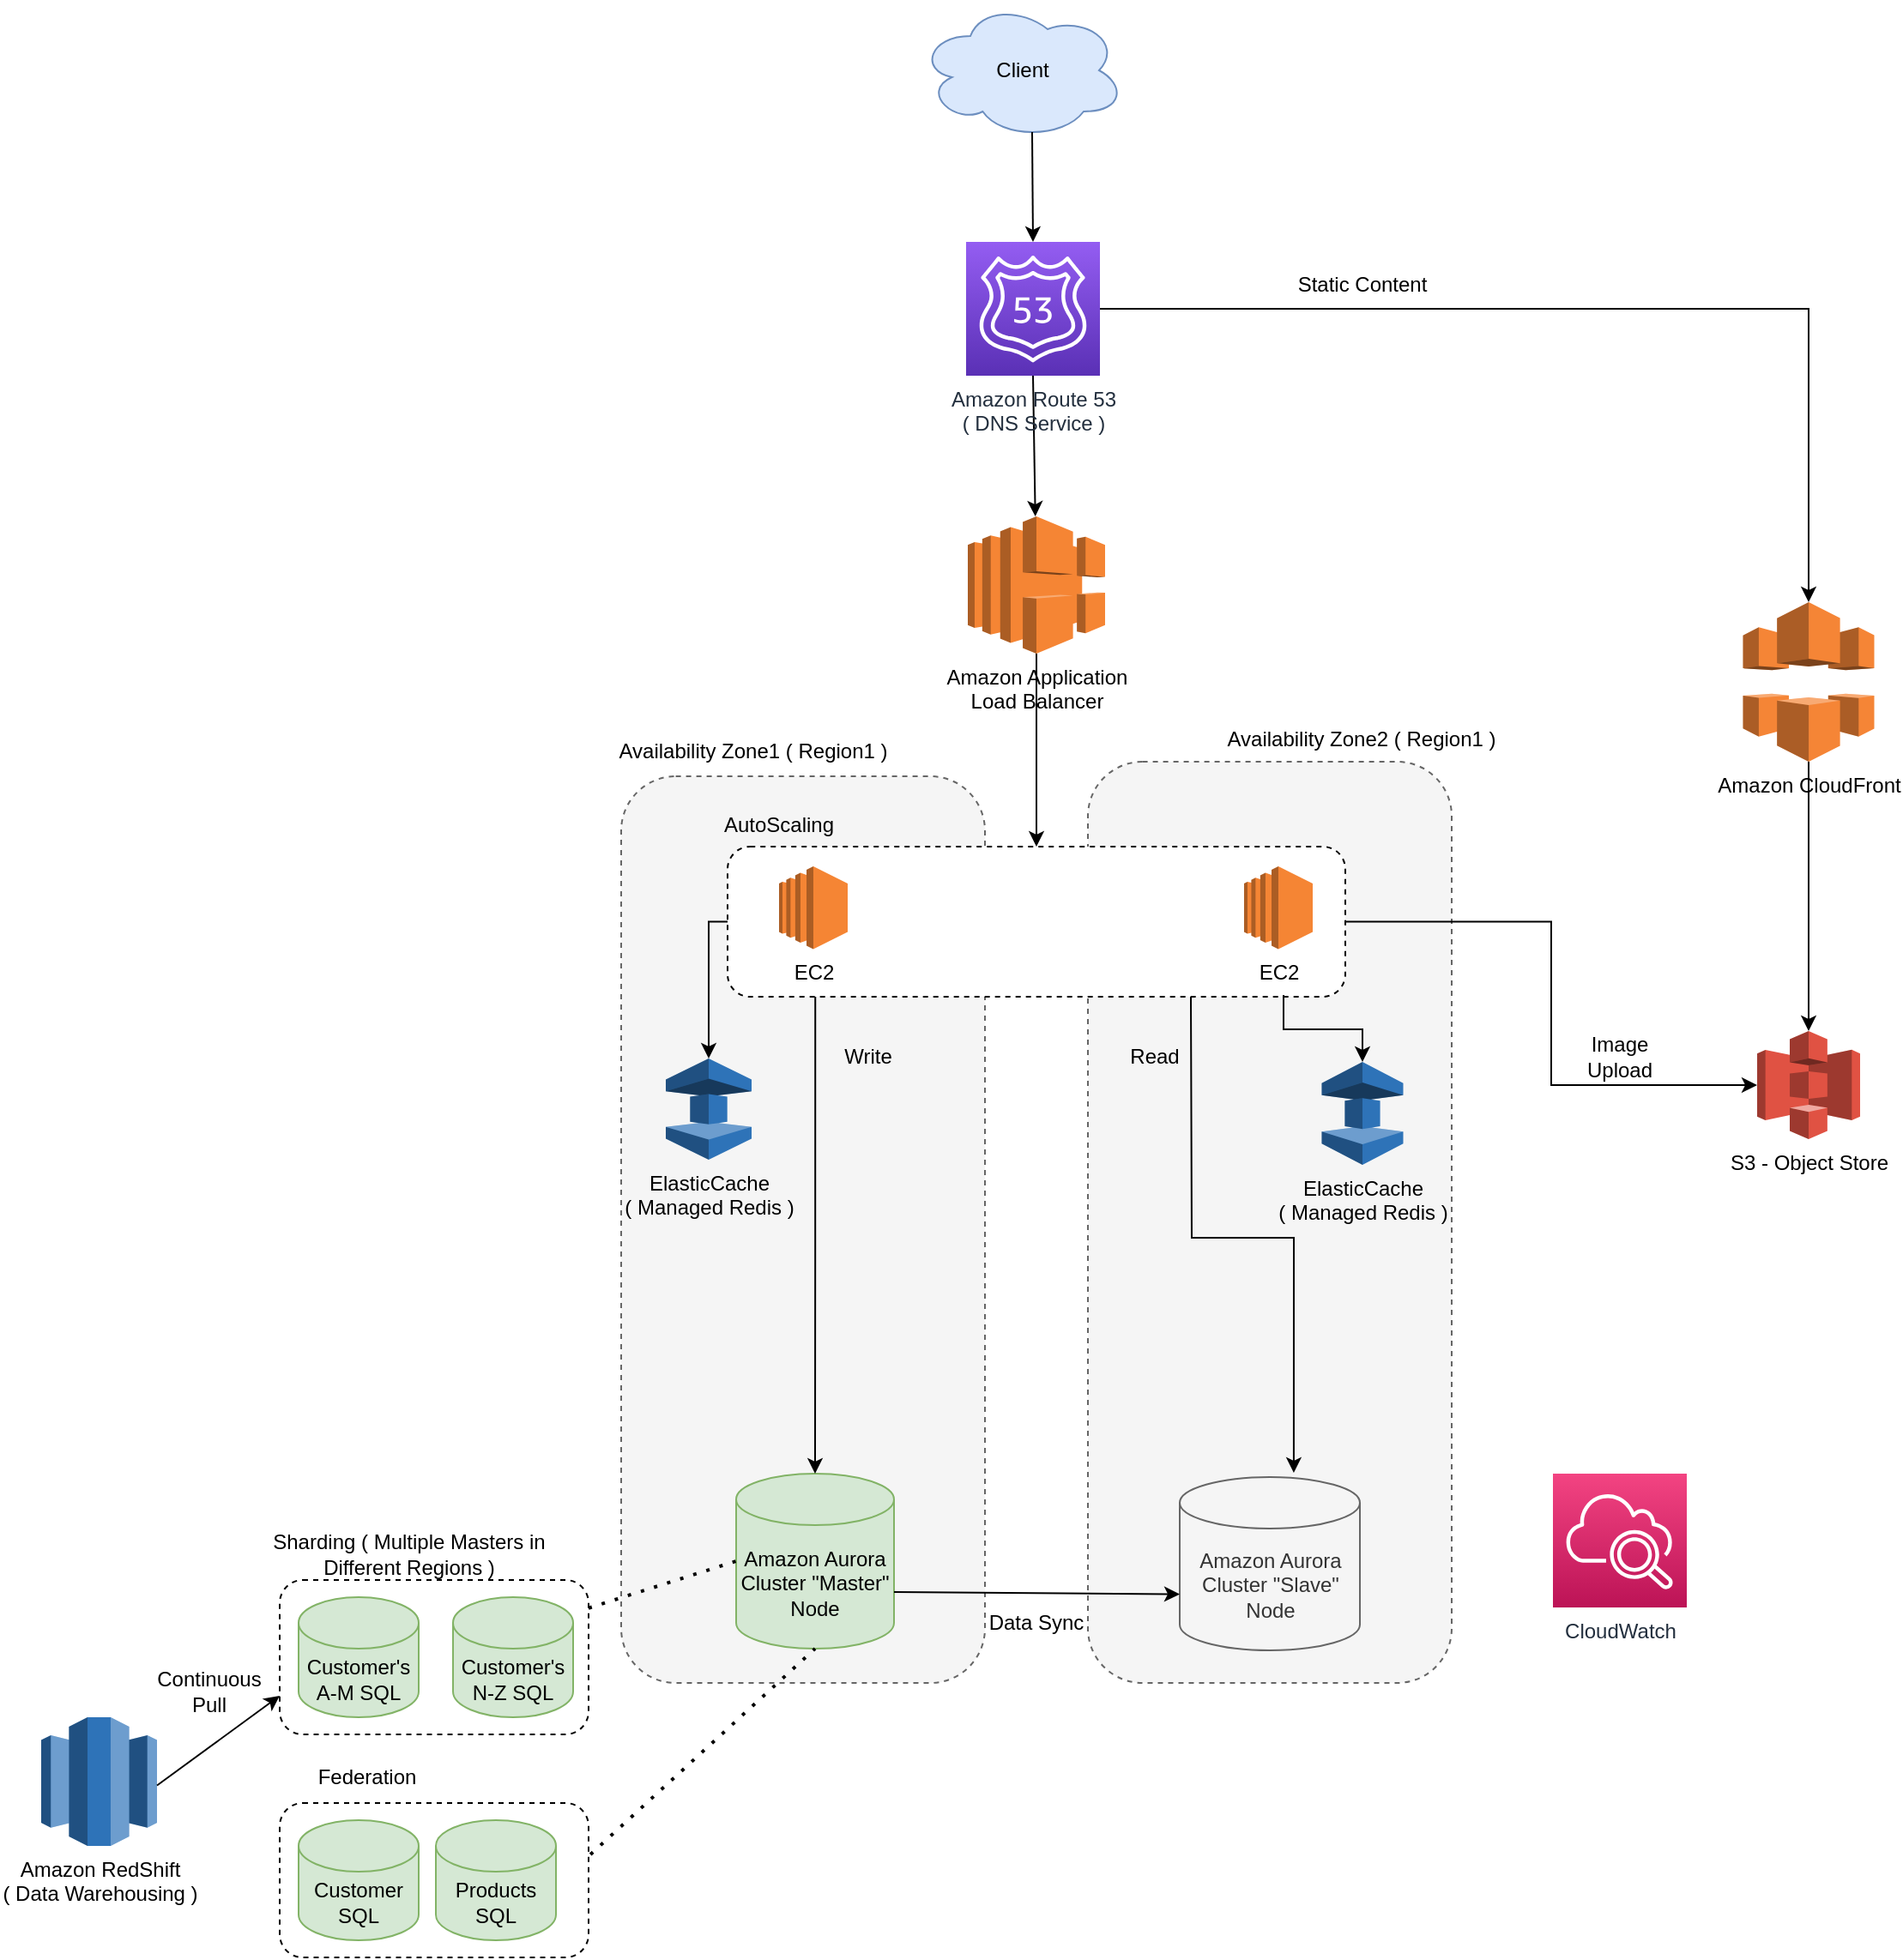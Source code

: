 <mxfile version="20.2.3" type="github">
  <diagram id="onmVZMC7TlNop5oKB3UY" name="Page-1">
    <mxGraphModel dx="1796" dy="1630" grid="1" gridSize="10" guides="1" tooltips="1" connect="1" arrows="1" fold="1" page="1" pageScale="1" pageWidth="850" pageHeight="1100" math="0" shadow="0">
      <root>
        <mxCell id="0" />
        <mxCell id="1" parent="0" />
        <mxCell id="aEOiDf8z2A1y91HWuHEK-3" value="" style="rounded=1;whiteSpace=wrap;html=1;dashed=1;fillColor=#f5f5f5;fontColor=#333333;strokeColor=#666666;" parent="1" vertex="1">
          <mxGeometry x="360" y="-177" width="212" height="537" as="geometry" />
        </mxCell>
        <mxCell id="aEOiDf8z2A1y91HWuHEK-2" value="" style="rounded=1;whiteSpace=wrap;html=1;dashed=1;fillColor=#f5f5f5;fontColor=#333333;strokeColor=#666666;" parent="1" vertex="1">
          <mxGeometry x="88" y="-168.5" width="212" height="528.5" as="geometry" />
        </mxCell>
        <mxCell id="gxSmxHNSXOMdhkajosie-10" value="" style="rounded=1;whiteSpace=wrap;html=1;dashed=1;" parent="1" vertex="1">
          <mxGeometry x="150" y="-127.5" width="360" height="87.5" as="geometry" />
        </mxCell>
        <mxCell id="0BLKtr6tW4kkjmVhm_gT-1" value="Amazon Aurora Cluster &quot;Master&quot; Node" style="shape=cylinder3;whiteSpace=wrap;html=1;boundedLbl=1;backgroundOutline=1;size=15;fillColor=#d5e8d4;strokeColor=#82b366;" parent="1" vertex="1">
          <mxGeometry x="155" y="238" width="92" height="102" as="geometry" />
        </mxCell>
        <mxCell id="0BLKtr6tW4kkjmVhm_gT-7" value="" style="endArrow=classic;html=1;rounded=0;exitX=0.142;exitY=1;exitDx=0;exitDy=0;entryX=0.5;entryY=0;entryDx=0;entryDy=0;entryPerimeter=0;edgeStyle=orthogonalEdgeStyle;exitPerimeter=0;" parent="1" source="gxSmxHNSXOMdhkajosie-10" target="0BLKtr6tW4kkjmVhm_gT-1" edge="1">
          <mxGeometry width="50" height="50" relative="1" as="geometry">
            <mxPoint x="290" y="148" as="sourcePoint" />
            <mxPoint x="430" y="148" as="targetPoint" />
          </mxGeometry>
        </mxCell>
        <mxCell id="0BLKtr6tW4kkjmVhm_gT-8" value="Write" style="text;html=1;strokeColor=none;fillColor=none;align=center;verticalAlign=middle;whiteSpace=wrap;rounded=0;" parent="1" vertex="1">
          <mxGeometry x="201.5" y="-20" width="60" height="30" as="geometry" />
        </mxCell>
        <mxCell id="0BLKtr6tW4kkjmVhm_gT-11" value="Read" style="text;html=1;strokeColor=none;fillColor=none;align=center;verticalAlign=middle;whiteSpace=wrap;rounded=0;" parent="1" vertex="1">
          <mxGeometry x="369" y="-20" width="60" height="30" as="geometry" />
        </mxCell>
        <mxCell id="0BLKtr6tW4kkjmVhm_gT-12" value="" style="endArrow=classic;html=1;rounded=0;entryX=0.633;entryY=-0.025;entryDx=0;entryDy=0;entryPerimeter=0;edgeStyle=orthogonalEdgeStyle;" parent="1" target="0BLKtr6tW4kkjmVhm_gT-3" edge="1">
          <mxGeometry width="50" height="50" relative="1" as="geometry">
            <mxPoint x="420" y="-40" as="sourcePoint" />
            <mxPoint x="430" y="138" as="targetPoint" />
          </mxGeometry>
        </mxCell>
        <mxCell id="0BLKtr6tW4kkjmVhm_gT-16" value="Data Sync" style="text;html=1;strokeColor=none;fillColor=none;align=center;verticalAlign=middle;whiteSpace=wrap;rounded=0;" parent="1" vertex="1">
          <mxGeometry x="300" y="310" width="60" height="30" as="geometry" />
        </mxCell>
        <mxCell id="gxSmxHNSXOMdhkajosie-2" value="Amazon Application &lt;br&gt;Load Balancer" style="outlineConnect=0;dashed=0;verticalLabelPosition=bottom;verticalAlign=top;align=center;html=1;shape=mxgraph.aws3.elastic_load_balancing;fillColor=#F58534;gradientColor=none;" parent="1" vertex="1">
          <mxGeometry x="290" y="-320" width="80" height="80" as="geometry" />
        </mxCell>
        <mxCell id="gxSmxHNSXOMdhkajosie-3" value="Client" style="ellipse;shape=cloud;whiteSpace=wrap;html=1;fillColor=#dae8fc;strokeColor=#6c8ebf;" parent="1" vertex="1">
          <mxGeometry x="261.5" y="-620" width="120" height="80" as="geometry" />
        </mxCell>
        <mxCell id="gxSmxHNSXOMdhkajosie-4" value="" style="endArrow=classic;html=1;rounded=0;exitX=0.5;exitY=1;exitDx=0;exitDy=0;exitPerimeter=0;" parent="1" source="Na6hdPi10sbFOHIolOGf-2" target="gxSmxHNSXOMdhkajosie-2" edge="1">
          <mxGeometry width="50" height="50" relative="1" as="geometry">
            <mxPoint x="380" y="-220" as="sourcePoint" />
            <mxPoint x="430" y="-270" as="targetPoint" />
          </mxGeometry>
        </mxCell>
        <mxCell id="gxSmxHNSXOMdhkajosie-7" value="" style="endArrow=classic;html=1;rounded=0;exitX=0.5;exitY=1;exitDx=0;exitDy=0;exitPerimeter=0;" parent="1" source="gxSmxHNSXOMdhkajosie-2" target="gxSmxHNSXOMdhkajosie-10" edge="1">
          <mxGeometry width="50" height="50" relative="1" as="geometry">
            <mxPoint x="380" y="-140" as="sourcePoint" />
            <mxPoint x="328" y="-140" as="targetPoint" />
          </mxGeometry>
        </mxCell>
        <mxCell id="gxSmxHNSXOMdhkajosie-8" value="ElasticCache &lt;br&gt;( Managed Redis )" style="outlineConnect=0;dashed=0;verticalLabelPosition=bottom;verticalAlign=top;align=center;html=1;shape=mxgraph.aws3.elasticache;fillColor=#2E73B8;gradientColor=none;" parent="1" vertex="1">
          <mxGeometry x="496.25" y="-2" width="47.5" height="60" as="geometry" />
        </mxCell>
        <mxCell id="gxSmxHNSXOMdhkajosie-11" value="AutoScaling" style="text;html=1;strokeColor=none;fillColor=none;align=center;verticalAlign=middle;whiteSpace=wrap;rounded=0;dashed=1;" parent="1" vertex="1">
          <mxGeometry x="150" y="-155.5" width="60" height="30" as="geometry" />
        </mxCell>
        <mxCell id="gxSmxHNSXOMdhkajosie-13" value="S3 - Object Store" style="outlineConnect=0;dashed=0;verticalLabelPosition=bottom;verticalAlign=top;align=center;html=1;shape=mxgraph.aws3.s3;fillColor=#E05243;gradientColor=none;" parent="1" vertex="1">
          <mxGeometry x="750" y="-20" width="60" height="63" as="geometry" />
        </mxCell>
        <mxCell id="gxSmxHNSXOMdhkajosie-14" value="Amazon CloudFront" style="outlineConnect=0;dashed=0;verticalLabelPosition=bottom;verticalAlign=top;align=center;html=1;shape=mxgraph.aws3.cloudfront;fillColor=#F58536;gradientColor=none;" parent="1" vertex="1">
          <mxGeometry x="741.75" y="-270" width="76.5" height="93" as="geometry" />
        </mxCell>
        <mxCell id="gxSmxHNSXOMdhkajosie-15" value="" style="endArrow=classic;html=1;rounded=0;exitX=1;exitY=0.5;exitDx=0;exitDy=0;exitPerimeter=0;entryX=0.5;entryY=0;entryDx=0;entryDy=0;entryPerimeter=0;edgeStyle=orthogonalEdgeStyle;" parent="1" source="Na6hdPi10sbFOHIolOGf-2" target="gxSmxHNSXOMdhkajosie-14" edge="1">
          <mxGeometry width="50" height="50" relative="1" as="geometry">
            <mxPoint x="380" y="-190" as="sourcePoint" />
            <mxPoint x="430" y="-240" as="targetPoint" />
          </mxGeometry>
        </mxCell>
        <mxCell id="gxSmxHNSXOMdhkajosie-16" value="" style="endArrow=classic;html=1;rounded=0;entryX=0.5;entryY=0;entryDx=0;entryDy=0;entryPerimeter=0;" parent="1" source="gxSmxHNSXOMdhkajosie-14" target="gxSmxHNSXOMdhkajosie-13" edge="1">
          <mxGeometry width="50" height="50" relative="1" as="geometry">
            <mxPoint x="380" y="130" as="sourcePoint" />
            <mxPoint x="678" y="130" as="targetPoint" />
          </mxGeometry>
        </mxCell>
        <mxCell id="gxSmxHNSXOMdhkajosie-17" value="" style="rounded=1;whiteSpace=wrap;html=1;dashed=1;" parent="1" vertex="1">
          <mxGeometry x="-111" y="300" width="180" height="90" as="geometry" />
        </mxCell>
        <mxCell id="gxSmxHNSXOMdhkajosie-18" value="Customer&#39;s A-M SQL" style="shape=cylinder3;whiteSpace=wrap;html=1;boundedLbl=1;backgroundOutline=1;size=15;fillColor=#d5e8d4;strokeColor=#82b366;" parent="1" vertex="1">
          <mxGeometry x="-100" y="310" width="70" height="70" as="geometry" />
        </mxCell>
        <mxCell id="gxSmxHNSXOMdhkajosie-19" value="Customer&#39;s N-Z SQL" style="shape=cylinder3;whiteSpace=wrap;html=1;boundedLbl=1;backgroundOutline=1;size=15;fillColor=#d5e8d4;strokeColor=#82b366;" parent="1" vertex="1">
          <mxGeometry x="-10" y="310" width="70" height="70" as="geometry" />
        </mxCell>
        <mxCell id="gxSmxHNSXOMdhkajosie-20" value="Sharding ( Multiple Masters in Different Regions )" style="text;html=1;strokeColor=none;fillColor=none;align=center;verticalAlign=middle;whiteSpace=wrap;rounded=0;dashed=1;" parent="1" vertex="1">
          <mxGeometry x="-132.5" y="270" width="192.5" height="30" as="geometry" />
        </mxCell>
        <mxCell id="gxSmxHNSXOMdhkajosie-21" value="" style="rounded=1;whiteSpace=wrap;html=1;dashed=1;" parent="1" vertex="1">
          <mxGeometry x="-111" y="430" width="180" height="90" as="geometry" />
        </mxCell>
        <mxCell id="gxSmxHNSXOMdhkajosie-22" value="Customer SQL" style="shape=cylinder3;whiteSpace=wrap;html=1;boundedLbl=1;backgroundOutline=1;size=15;fillColor=#d5e8d4;strokeColor=#82b366;" parent="1" vertex="1">
          <mxGeometry x="-100" y="440" width="70" height="70" as="geometry" />
        </mxCell>
        <mxCell id="gxSmxHNSXOMdhkajosie-23" value="Products SQL" style="shape=cylinder3;whiteSpace=wrap;html=1;boundedLbl=1;backgroundOutline=1;size=15;fillColor=#d5e8d4;strokeColor=#82b366;" parent="1" vertex="1">
          <mxGeometry x="-20" y="440" width="70" height="70" as="geometry" />
        </mxCell>
        <mxCell id="gxSmxHNSXOMdhkajosie-24" value="Federation" style="text;html=1;strokeColor=none;fillColor=none;align=center;verticalAlign=middle;whiteSpace=wrap;rounded=0;dashed=1;" parent="1" vertex="1">
          <mxGeometry x="-90" y="400" width="60" height="30" as="geometry" />
        </mxCell>
        <mxCell id="gxSmxHNSXOMdhkajosie-25" value="" style="endArrow=none;dashed=1;html=1;dashPattern=1 3;strokeWidth=2;rounded=0;entryX=0;entryY=0.5;entryDx=0;entryDy=0;entryPerimeter=0;" parent="1" source="gxSmxHNSXOMdhkajosie-17" target="0BLKtr6tW4kkjmVhm_gT-1" edge="1">
          <mxGeometry width="50" height="50" relative="1" as="geometry">
            <mxPoint x="240" y="410" as="sourcePoint" />
            <mxPoint x="290" y="360" as="targetPoint" />
          </mxGeometry>
        </mxCell>
        <mxCell id="gxSmxHNSXOMdhkajosie-26" value="" style="endArrow=none;dashed=1;html=1;dashPattern=1 3;strokeWidth=2;rounded=0;exitX=1.006;exitY=0.333;exitDx=0;exitDy=0;exitPerimeter=0;entryX=0.5;entryY=1;entryDx=0;entryDy=0;entryPerimeter=0;" parent="1" source="gxSmxHNSXOMdhkajosie-21" target="0BLKtr6tW4kkjmVhm_gT-1" edge="1">
          <mxGeometry width="50" height="50" relative="1" as="geometry">
            <mxPoint x="240" y="410" as="sourcePoint" />
            <mxPoint x="160" y="290" as="targetPoint" />
          </mxGeometry>
        </mxCell>
        <mxCell id="gxSmxHNSXOMdhkajosie-28" value="" style="endArrow=classic;html=1;rounded=0;exitX=1;exitY=0.5;exitDx=0;exitDy=0;entryX=0;entryY=0.5;entryDx=0;entryDy=0;edgeStyle=orthogonalEdgeStyle;entryPerimeter=0;" parent="1" source="gxSmxHNSXOMdhkajosie-10" target="gxSmxHNSXOMdhkajosie-13" edge="1">
          <mxGeometry width="50" height="50" relative="1" as="geometry">
            <mxPoint x="240" y="60" as="sourcePoint" />
            <mxPoint x="610" y="-94" as="targetPoint" />
          </mxGeometry>
        </mxCell>
        <mxCell id="gxSmxHNSXOMdhkajosie-38" value="Amazon RedShift &lt;br&gt;( Data Warehousing )" style="outlineConnect=0;dashed=0;verticalLabelPosition=bottom;verticalAlign=top;align=center;html=1;shape=mxgraph.aws3.redshift;fillColor=#2E73B8;gradientColor=none;" parent="1" vertex="1">
          <mxGeometry x="-250" y="380" width="67.5" height="75" as="geometry" />
        </mxCell>
        <mxCell id="gxSmxHNSXOMdhkajosie-39" value="" style="endArrow=classic;html=1;rounded=0;exitX=1;exitY=0.53;exitDx=0;exitDy=0;exitPerimeter=0;entryX=0;entryY=0.75;entryDx=0;entryDy=0;" parent="1" source="gxSmxHNSXOMdhkajosie-38" target="gxSmxHNSXOMdhkajosie-17" edge="1">
          <mxGeometry width="50" height="50" relative="1" as="geometry">
            <mxPoint x="30" y="410" as="sourcePoint" />
            <mxPoint x="80" y="360" as="targetPoint" />
          </mxGeometry>
        </mxCell>
        <mxCell id="gxSmxHNSXOMdhkajosie-40" value="Continuous Pull" style="text;html=1;strokeColor=none;fillColor=none;align=center;verticalAlign=middle;whiteSpace=wrap;rounded=0;dashed=1;" parent="1" vertex="1">
          <mxGeometry x="-182.5" y="350" width="60" height="30" as="geometry" />
        </mxCell>
        <mxCell id="Na6hdPi10sbFOHIolOGf-2" value="Amazon Route 53&lt;br&gt;( DNS Service )" style="sketch=0;points=[[0,0,0],[0.25,0,0],[0.5,0,0],[0.75,0,0],[1,0,0],[0,1,0],[0.25,1,0],[0.5,1,0],[0.75,1,0],[1,1,0],[0,0.25,0],[0,0.5,0],[0,0.75,0],[1,0.25,0],[1,0.5,0],[1,0.75,0]];outlineConnect=0;fontColor=#232F3E;gradientColor=#945DF2;gradientDirection=north;fillColor=#5A30B5;strokeColor=#ffffff;dashed=0;verticalLabelPosition=bottom;verticalAlign=top;align=center;html=1;fontSize=12;fontStyle=0;aspect=fixed;shape=mxgraph.aws4.resourceIcon;resIcon=mxgraph.aws4.route_53;" parent="1" vertex="1">
          <mxGeometry x="289" y="-480" width="78" height="78" as="geometry" />
        </mxCell>
        <mxCell id="Na6hdPi10sbFOHIolOGf-3" value="" style="endArrow=classic;html=1;rounded=0;exitX=0.55;exitY=0.95;exitDx=0;exitDy=0;exitPerimeter=0;entryX=0.5;entryY=0;entryDx=0;entryDy=0;entryPerimeter=0;" parent="1" source="gxSmxHNSXOMdhkajosie-3" target="Na6hdPi10sbFOHIolOGf-2" edge="1">
          <mxGeometry width="50" height="50" relative="1" as="geometry">
            <mxPoint x="530" y="-370" as="sourcePoint" />
            <mxPoint x="580" y="-420" as="targetPoint" />
          </mxGeometry>
        </mxCell>
        <mxCell id="Na6hdPi10sbFOHIolOGf-5" value="EC2" style="outlineConnect=0;dashed=0;verticalLabelPosition=bottom;verticalAlign=top;align=center;html=1;shape=mxgraph.aws3.ec2;fillColor=#F58534;gradientColor=none;" parent="1" vertex="1">
          <mxGeometry x="180" y="-116" width="40" height="48.25" as="geometry" />
        </mxCell>
        <mxCell id="Na6hdPi10sbFOHIolOGf-6" value="Static Content" style="text;html=1;strokeColor=none;fillColor=none;align=center;verticalAlign=middle;whiteSpace=wrap;rounded=0;" parent="1" vertex="1">
          <mxGeometry x="480" y="-470" width="80" height="30" as="geometry" />
        </mxCell>
        <mxCell id="Na6hdPi10sbFOHIolOGf-7" value="" style="endArrow=classic;html=1;rounded=0;exitX=0.9;exitY=0.989;exitDx=0;exitDy=0;entryX=0.5;entryY=0;entryDx=0;entryDy=0;entryPerimeter=0;edgeStyle=orthogonalEdgeStyle;exitPerimeter=0;" parent="1" source="gxSmxHNSXOMdhkajosie-10" target="gxSmxHNSXOMdhkajosie-8" edge="1">
          <mxGeometry width="50" height="50" relative="1" as="geometry">
            <mxPoint x="350" y="110" as="sourcePoint" />
            <mxPoint x="400" y="60" as="targetPoint" />
          </mxGeometry>
        </mxCell>
        <mxCell id="aEOiDf8z2A1y91HWuHEK-1" value="ElasticCache &lt;br&gt;( Managed Redis )" style="outlineConnect=0;dashed=0;verticalLabelPosition=bottom;verticalAlign=top;align=center;html=1;shape=mxgraph.aws3.elasticache;fillColor=#2E73B8;gradientColor=none;" parent="1" vertex="1">
          <mxGeometry x="114" y="-4" width="50" height="59" as="geometry" />
        </mxCell>
        <mxCell id="aEOiDf8z2A1y91HWuHEK-4" value="" style="endArrow=classic;html=1;rounded=0;entryX=0.5;entryY=0;entryDx=0;entryDy=0;entryPerimeter=0;edgeStyle=orthogonalEdgeStyle;exitX=0;exitY=0.5;exitDx=0;exitDy=0;" parent="1" source="gxSmxHNSXOMdhkajosie-10" target="aEOiDf8z2A1y91HWuHEK-1" edge="1">
          <mxGeometry width="50" height="50" relative="1" as="geometry">
            <mxPoint x="200" y="-40" as="sourcePoint" />
            <mxPoint x="410" y="-120" as="targetPoint" />
          </mxGeometry>
        </mxCell>
        <mxCell id="aEOiDf8z2A1y91HWuHEK-5" value="EC2" style="outlineConnect=0;dashed=0;verticalLabelPosition=bottom;verticalAlign=top;align=center;html=1;shape=mxgraph.aws3.ec2;fillColor=#F58534;gradientColor=none;" parent="1" vertex="1">
          <mxGeometry x="451" y="-116" width="40" height="48.25" as="geometry" />
        </mxCell>
        <mxCell id="aEOiDf8z2A1y91HWuHEK-6" value="Availability Zone1 ( Region1 )" style="text;html=1;strokeColor=none;fillColor=none;align=center;verticalAlign=middle;whiteSpace=wrap;rounded=0;" parent="1" vertex="1">
          <mxGeometry x="80" y="-198.5" width="170" height="30" as="geometry" />
        </mxCell>
        <mxCell id="aEOiDf8z2A1y91HWuHEK-7" value="Availability Zone2 ( Region1 )" style="text;html=1;strokeColor=none;fillColor=none;align=center;verticalAlign=middle;whiteSpace=wrap;rounded=0;" parent="1" vertex="1">
          <mxGeometry x="437" y="-205" width="165" height="30" as="geometry" />
        </mxCell>
        <mxCell id="0BLKtr6tW4kkjmVhm_gT-3" value="Amazon Aurora Cluster &quot;Slave&quot; Node" style="shape=cylinder3;whiteSpace=wrap;html=1;boundedLbl=1;backgroundOutline=1;size=15;fillColor=#f5f5f5;strokeColor=#666666;fontColor=#333333;" parent="1" vertex="1">
          <mxGeometry x="413.5" y="240" width="105" height="101" as="geometry" />
        </mxCell>
        <mxCell id="aEOiDf8z2A1y91HWuHEK-18" value="" style="endArrow=classic;html=1;rounded=0;exitX=1;exitY=0;exitDx=0;exitDy=69;exitPerimeter=0;entryX=0;entryY=0;entryDx=0;entryDy=68.25;entryPerimeter=0;" parent="1" source="0BLKtr6tW4kkjmVhm_gT-1" target="0BLKtr6tW4kkjmVhm_gT-3" edge="1">
          <mxGeometry width="50" height="50" relative="1" as="geometry">
            <mxPoint x="400" y="250" as="sourcePoint" />
            <mxPoint x="450" y="200" as="targetPoint" />
          </mxGeometry>
        </mxCell>
        <mxCell id="VerBMDBRh4YoSRX80HrU-1" value="Image Upload" style="text;html=1;strokeColor=none;fillColor=none;align=center;verticalAlign=middle;whiteSpace=wrap;rounded=0;" vertex="1" parent="1">
          <mxGeometry x="640" y="-20" width="60" height="30" as="geometry" />
        </mxCell>
        <mxCell id="VerBMDBRh4YoSRX80HrU-2" value="CloudWatch" style="sketch=0;points=[[0,0,0],[0.25,0,0],[0.5,0,0],[0.75,0,0],[1,0,0],[0,1,0],[0.25,1,0],[0.5,1,0],[0.75,1,0],[1,1,0],[0,0.25,0],[0,0.5,0],[0,0.75,0],[1,0.25,0],[1,0.5,0],[1,0.75,0]];points=[[0,0,0],[0.25,0,0],[0.5,0,0],[0.75,0,0],[1,0,0],[0,1,0],[0.25,1,0],[0.5,1,0],[0.75,1,0],[1,1,0],[0,0.25,0],[0,0.5,0],[0,0.75,0],[1,0.25,0],[1,0.5,0],[1,0.75,0]];outlineConnect=0;fontColor=#232F3E;gradientColor=#F34482;gradientDirection=north;fillColor=#BC1356;strokeColor=#ffffff;dashed=0;verticalLabelPosition=bottom;verticalAlign=top;align=center;html=1;fontSize=12;fontStyle=0;aspect=fixed;shape=mxgraph.aws4.resourceIcon;resIcon=mxgraph.aws4.cloudwatch_2;" vertex="1" parent="1">
          <mxGeometry x="631" y="238" width="78" height="78" as="geometry" />
        </mxCell>
      </root>
    </mxGraphModel>
  </diagram>
</mxfile>
